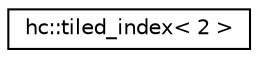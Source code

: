 digraph "Graphical Class Hierarchy"
{
  edge [fontname="Helvetica",fontsize="10",labelfontname="Helvetica",labelfontsize="10"];
  node [fontname="Helvetica",fontsize="10",shape=record];
  rankdir="LR";
  Node1 [label="hc::tiled_index\< 2 \>",height=0.2,width=0.4,color="black", fillcolor="white", style="filled",URL="$classhc_1_1tiled__index_3_012_01_4.html",tooltip="Represents a set of related indices subdivided into 1-, 2-, or 3-dimensional tiles. "];
}
